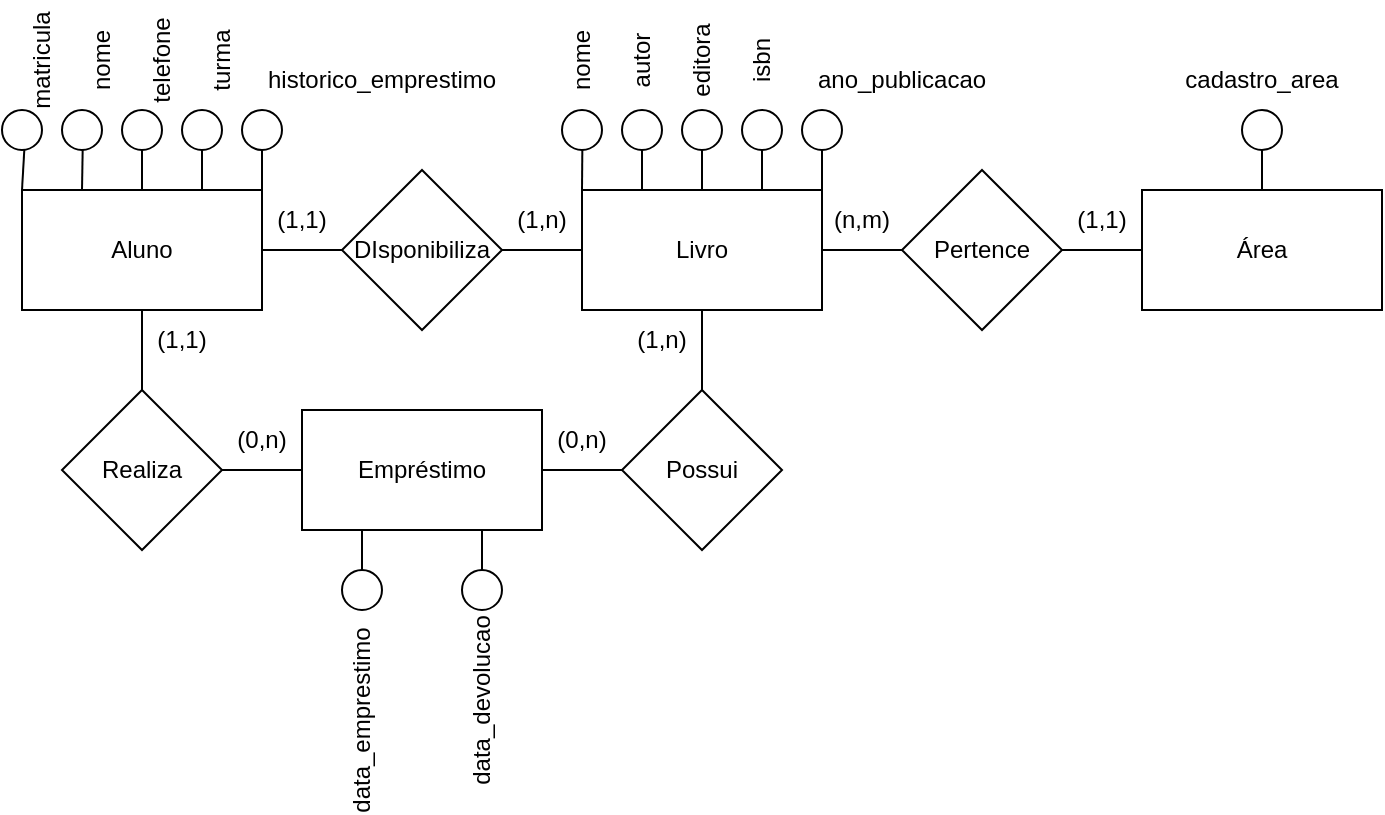 <mxfile version="17.4.5" type="github">
  <diagram id="tF14KPRrTxbMkAD9CByN" name="Page-1">
    <mxGraphModel dx="782" dy="680" grid="1" gridSize="10" guides="1" tooltips="1" connect="1" arrows="1" fold="1" page="1" pageScale="1" pageWidth="827" pageHeight="1169" math="0" shadow="0">
      <root>
        <mxCell id="0" />
        <mxCell id="1" parent="0" />
        <mxCell id="wpbdCy9JjfCmzwOieHoM-1" value="Aluno" style="rounded=0;whiteSpace=wrap;html=1;" parent="1" vertex="1">
          <mxGeometry x="20" y="120" width="120" height="60" as="geometry" />
        </mxCell>
        <mxCell id="wpbdCy9JjfCmzwOieHoM-2" value="DIsponibiliza" style="rhombus;whiteSpace=wrap;html=1;" parent="1" vertex="1">
          <mxGeometry x="180" y="110" width="80" height="80" as="geometry" />
        </mxCell>
        <mxCell id="wpbdCy9JjfCmzwOieHoM-3" value="Livro" style="rounded=0;whiteSpace=wrap;html=1;" parent="1" vertex="1">
          <mxGeometry x="300" y="120" width="120" height="60" as="geometry" />
        </mxCell>
        <mxCell id="wpbdCy9JjfCmzwOieHoM-5" value="Pertence" style="rhombus;whiteSpace=wrap;html=1;" parent="1" vertex="1">
          <mxGeometry x="460" y="110" width="80" height="80" as="geometry" />
        </mxCell>
        <mxCell id="wpbdCy9JjfCmzwOieHoM-6" value="Área" style="rounded=0;whiteSpace=wrap;html=1;" parent="1" vertex="1">
          <mxGeometry x="580" y="120" width="120" height="60" as="geometry" />
        </mxCell>
        <mxCell id="wpbdCy9JjfCmzwOieHoM-7" value="Realiza" style="rhombus;whiteSpace=wrap;html=1;" parent="1" vertex="1">
          <mxGeometry x="40" y="220" width="80" height="80" as="geometry" />
        </mxCell>
        <mxCell id="wpbdCy9JjfCmzwOieHoM-8" value="Empréstimo" style="rounded=0;whiteSpace=wrap;html=1;" parent="1" vertex="1">
          <mxGeometry x="160" y="230" width="120" height="60" as="geometry" />
        </mxCell>
        <mxCell id="wpbdCy9JjfCmzwOieHoM-9" value="Possui" style="rhombus;whiteSpace=wrap;html=1;" parent="1" vertex="1">
          <mxGeometry x="320" y="220" width="80" height="80" as="geometry" />
        </mxCell>
        <mxCell id="wpbdCy9JjfCmzwOieHoM-10" value="" style="endArrow=none;html=1;rounded=0;exitX=1;exitY=0.5;exitDx=0;exitDy=0;entryX=0;entryY=0.5;entryDx=0;entryDy=0;" parent="1" source="wpbdCy9JjfCmzwOieHoM-1" target="wpbdCy9JjfCmzwOieHoM-2" edge="1">
          <mxGeometry width="50" height="50" relative="1" as="geometry">
            <mxPoint x="150" y="170" as="sourcePoint" />
            <mxPoint x="200" y="120" as="targetPoint" />
          </mxGeometry>
        </mxCell>
        <mxCell id="wpbdCy9JjfCmzwOieHoM-11" value="" style="endArrow=none;html=1;rounded=0;exitX=1;exitY=0.5;exitDx=0;exitDy=0;entryX=0;entryY=0.5;entryDx=0;entryDy=0;" parent="1" source="wpbdCy9JjfCmzwOieHoM-2" target="wpbdCy9JjfCmzwOieHoM-3" edge="1">
          <mxGeometry width="50" height="50" relative="1" as="geometry">
            <mxPoint x="280" y="170" as="sourcePoint" />
            <mxPoint x="330" y="120" as="targetPoint" />
          </mxGeometry>
        </mxCell>
        <mxCell id="wpbdCy9JjfCmzwOieHoM-12" value="" style="endArrow=none;html=1;rounded=0;exitX=1;exitY=0.5;exitDx=0;exitDy=0;entryX=0;entryY=0.5;entryDx=0;entryDy=0;" parent="1" source="wpbdCy9JjfCmzwOieHoM-3" target="wpbdCy9JjfCmzwOieHoM-5" edge="1">
          <mxGeometry width="50" height="50" relative="1" as="geometry">
            <mxPoint x="430" y="170" as="sourcePoint" />
            <mxPoint x="480" y="120" as="targetPoint" />
          </mxGeometry>
        </mxCell>
        <mxCell id="wpbdCy9JjfCmzwOieHoM-13" value="" style="endArrow=none;html=1;rounded=0;exitX=1;exitY=0.5;exitDx=0;exitDy=0;entryX=0;entryY=0.5;entryDx=0;entryDy=0;" parent="1" source="wpbdCy9JjfCmzwOieHoM-5" target="wpbdCy9JjfCmzwOieHoM-6" edge="1">
          <mxGeometry width="50" height="50" relative="1" as="geometry">
            <mxPoint x="540" y="180" as="sourcePoint" />
            <mxPoint x="590" y="130" as="targetPoint" />
          </mxGeometry>
        </mxCell>
        <mxCell id="wpbdCy9JjfCmzwOieHoM-14" value="" style="endArrow=none;html=1;rounded=0;exitX=0.5;exitY=0;exitDx=0;exitDy=0;entryX=0.5;entryY=1;entryDx=0;entryDy=0;" parent="1" source="wpbdCy9JjfCmzwOieHoM-7" target="wpbdCy9JjfCmzwOieHoM-1" edge="1">
          <mxGeometry width="50" height="50" relative="1" as="geometry">
            <mxPoint x="60" y="210" as="sourcePoint" />
            <mxPoint x="110" y="160" as="targetPoint" />
          </mxGeometry>
        </mxCell>
        <mxCell id="wpbdCy9JjfCmzwOieHoM-17" value="" style="endArrow=none;html=1;rounded=0;entryX=0;entryY=0.5;entryDx=0;entryDy=0;" parent="1" target="wpbdCy9JjfCmzwOieHoM-8" edge="1">
          <mxGeometry width="50" height="50" relative="1" as="geometry">
            <mxPoint x="120" y="260" as="sourcePoint" />
            <mxPoint x="170" y="210" as="targetPoint" />
          </mxGeometry>
        </mxCell>
        <mxCell id="wpbdCy9JjfCmzwOieHoM-18" value="" style="endArrow=none;html=1;rounded=0;exitX=1;exitY=0.5;exitDx=0;exitDy=0;entryX=0;entryY=0.5;entryDx=0;entryDy=0;" parent="1" source="wpbdCy9JjfCmzwOieHoM-8" target="wpbdCy9JjfCmzwOieHoM-9" edge="1">
          <mxGeometry width="50" height="50" relative="1" as="geometry">
            <mxPoint x="320" y="280" as="sourcePoint" />
            <mxPoint x="370" y="230" as="targetPoint" />
          </mxGeometry>
        </mxCell>
        <mxCell id="wpbdCy9JjfCmzwOieHoM-19" value="" style="endArrow=none;html=1;rounded=0;entryX=0.5;entryY=1;entryDx=0;entryDy=0;exitX=0.5;exitY=0;exitDx=0;exitDy=0;" parent="1" source="wpbdCy9JjfCmzwOieHoM-9" target="wpbdCy9JjfCmzwOieHoM-3" edge="1">
          <mxGeometry width="50" height="50" relative="1" as="geometry">
            <mxPoint x="350" y="270" as="sourcePoint" />
            <mxPoint x="400" y="220" as="targetPoint" />
          </mxGeometry>
        </mxCell>
        <mxCell id="wpbdCy9JjfCmzwOieHoM-20" value="(1,1)" style="text;html=1;strokeColor=none;fillColor=none;align=center;verticalAlign=middle;whiteSpace=wrap;rounded=0;" parent="1" vertex="1">
          <mxGeometry x="130" y="120" width="60" height="30" as="geometry" />
        </mxCell>
        <mxCell id="wpbdCy9JjfCmzwOieHoM-23" value="(1,1)" style="text;html=1;strokeColor=none;fillColor=none;align=center;verticalAlign=middle;whiteSpace=wrap;rounded=0;" parent="1" vertex="1">
          <mxGeometry x="530" y="120" width="60" height="30" as="geometry" />
        </mxCell>
        <mxCell id="wpbdCy9JjfCmzwOieHoM-24" value="(1,1)" style="text;html=1;strokeColor=none;fillColor=none;align=center;verticalAlign=middle;whiteSpace=wrap;rounded=0;" parent="1" vertex="1">
          <mxGeometry x="70" y="180" width="60" height="30" as="geometry" />
        </mxCell>
        <mxCell id="wpbdCy9JjfCmzwOieHoM-25" value="(0,n)" style="text;html=1;strokeColor=none;fillColor=none;align=center;verticalAlign=middle;whiteSpace=wrap;rounded=0;" parent="1" vertex="1">
          <mxGeometry x="110" y="230" width="60" height="30" as="geometry" />
        </mxCell>
        <mxCell id="wpbdCy9JjfCmzwOieHoM-26" value="(0,n)" style="text;html=1;strokeColor=none;fillColor=none;align=center;verticalAlign=middle;whiteSpace=wrap;rounded=0;" parent="1" vertex="1">
          <mxGeometry x="270" y="230" width="60" height="30" as="geometry" />
        </mxCell>
        <mxCell id="wpbdCy9JjfCmzwOieHoM-27" value="(1,n)" style="text;html=1;strokeColor=none;fillColor=none;align=center;verticalAlign=middle;whiteSpace=wrap;rounded=0;" parent="1" vertex="1">
          <mxGeometry x="310" y="180" width="60" height="30" as="geometry" />
        </mxCell>
        <mxCell id="wpbdCy9JjfCmzwOieHoM-29" value="" style="ellipse;whiteSpace=wrap;html=1;aspect=fixed;" parent="1" vertex="1">
          <mxGeometry x="10" y="80" width="20" height="20" as="geometry" />
        </mxCell>
        <mxCell id="wpbdCy9JjfCmzwOieHoM-30" value="" style="ellipse;whiteSpace=wrap;html=1;aspect=fixed;" parent="1" vertex="1">
          <mxGeometry x="40" y="80" width="20" height="20" as="geometry" />
        </mxCell>
        <mxCell id="wpbdCy9JjfCmzwOieHoM-31" value="" style="ellipse;whiteSpace=wrap;html=1;aspect=fixed;" parent="1" vertex="1">
          <mxGeometry x="70" y="80" width="20" height="20" as="geometry" />
        </mxCell>
        <mxCell id="wpbdCy9JjfCmzwOieHoM-32" value="" style="ellipse;whiteSpace=wrap;html=1;aspect=fixed;" parent="1" vertex="1">
          <mxGeometry x="100" y="80" width="20" height="20" as="geometry" />
        </mxCell>
        <mxCell id="wpbdCy9JjfCmzwOieHoM-33" value="matricula" style="text;html=1;strokeColor=none;fillColor=none;align=center;verticalAlign=middle;whiteSpace=wrap;rounded=0;rotation=-90;" parent="1" vertex="1">
          <mxGeometry y="40" width="60" height="30" as="geometry" />
        </mxCell>
        <mxCell id="wpbdCy9JjfCmzwOieHoM-34" value="nome" style="text;html=1;strokeColor=none;fillColor=none;align=center;verticalAlign=middle;whiteSpace=wrap;rounded=0;rotation=-90;" parent="1" vertex="1">
          <mxGeometry x="30" y="40" width="60" height="30" as="geometry" />
        </mxCell>
        <mxCell id="wpbdCy9JjfCmzwOieHoM-35" value="telefone" style="text;html=1;strokeColor=none;fillColor=none;align=center;verticalAlign=middle;whiteSpace=wrap;rounded=0;rotation=-90;" parent="1" vertex="1">
          <mxGeometry x="60" y="40" width="60" height="30" as="geometry" />
        </mxCell>
        <mxCell id="wpbdCy9JjfCmzwOieHoM-36" value="turma" style="text;html=1;strokeColor=none;fillColor=none;align=center;verticalAlign=middle;whiteSpace=wrap;rounded=0;rotation=-90;" parent="1" vertex="1">
          <mxGeometry x="90" y="40" width="60" height="30" as="geometry" />
        </mxCell>
        <mxCell id="wpbdCy9JjfCmzwOieHoM-37" value="" style="ellipse;whiteSpace=wrap;html=1;aspect=fixed;" parent="1" vertex="1">
          <mxGeometry x="130" y="80" width="20" height="20" as="geometry" />
        </mxCell>
        <mxCell id="wpbdCy9JjfCmzwOieHoM-39" value="historico_emprestimo" style="text;html=1;strokeColor=none;fillColor=none;align=center;verticalAlign=middle;whiteSpace=wrap;rounded=0;rotation=0;" parent="1" vertex="1">
          <mxGeometry x="170" y="50" width="60" height="30" as="geometry" />
        </mxCell>
        <mxCell id="wpbdCy9JjfCmzwOieHoM-41" value="" style="endArrow=none;html=1;rounded=0;exitX=0.25;exitY=0;exitDx=0;exitDy=0;" parent="1" target="wpbdCy9JjfCmzwOieHoM-30" edge="1" source="wpbdCy9JjfCmzwOieHoM-1">
          <mxGeometry width="50" height="50" relative="1" as="geometry">
            <mxPoint x="60" y="120" as="sourcePoint" />
            <mxPoint x="100" y="100" as="targetPoint" />
          </mxGeometry>
        </mxCell>
        <mxCell id="wpbdCy9JjfCmzwOieHoM-42" value="" style="endArrow=none;html=1;rounded=0;exitX=0;exitY=0;exitDx=0;exitDy=0;" parent="1" target="wpbdCy9JjfCmzwOieHoM-29" edge="1" source="wpbdCy9JjfCmzwOieHoM-1">
          <mxGeometry width="50" height="50" relative="1" as="geometry">
            <mxPoint x="30" y="120" as="sourcePoint" />
            <mxPoint x="50" y="170" as="targetPoint" />
          </mxGeometry>
        </mxCell>
        <mxCell id="wpbdCy9JjfCmzwOieHoM-43" value="" style="endArrow=none;html=1;rounded=0;exitX=0.5;exitY=0;exitDx=0;exitDy=0;" parent="1" source="wpbdCy9JjfCmzwOieHoM-1" target="wpbdCy9JjfCmzwOieHoM-31" edge="1">
          <mxGeometry width="50" height="50" relative="1" as="geometry">
            <mxPoint x="70" y="170" as="sourcePoint" />
            <mxPoint x="120" y="120" as="targetPoint" />
          </mxGeometry>
        </mxCell>
        <mxCell id="wpbdCy9JjfCmzwOieHoM-44" value="" style="endArrow=none;html=1;rounded=0;" parent="1" target="wpbdCy9JjfCmzwOieHoM-37" edge="1">
          <mxGeometry width="50" height="50" relative="1" as="geometry">
            <mxPoint x="140" y="120" as="sourcePoint" />
            <mxPoint x="140" y="130" as="targetPoint" />
          </mxGeometry>
        </mxCell>
        <mxCell id="wpbdCy9JjfCmzwOieHoM-45" value="" style="endArrow=none;html=1;rounded=0;exitX=0.75;exitY=0;exitDx=0;exitDy=0;" parent="1" source="wpbdCy9JjfCmzwOieHoM-1" target="wpbdCy9JjfCmzwOieHoM-32" edge="1">
          <mxGeometry width="50" height="50" relative="1" as="geometry">
            <mxPoint x="100" y="160" as="sourcePoint" />
            <mxPoint x="150" y="110" as="targetPoint" />
          </mxGeometry>
        </mxCell>
        <mxCell id="wpbdCy9JjfCmzwOieHoM-46" value="" style="ellipse;whiteSpace=wrap;html=1;aspect=fixed;" parent="1" vertex="1">
          <mxGeometry x="290" y="80" width="20" height="20" as="geometry" />
        </mxCell>
        <mxCell id="wpbdCy9JjfCmzwOieHoM-47" value="" style="ellipse;whiteSpace=wrap;html=1;aspect=fixed;" parent="1" vertex="1">
          <mxGeometry x="320" y="80" width="20" height="20" as="geometry" />
        </mxCell>
        <mxCell id="wpbdCy9JjfCmzwOieHoM-48" value="" style="ellipse;whiteSpace=wrap;html=1;aspect=fixed;" parent="1" vertex="1">
          <mxGeometry x="350" y="80" width="20" height="20" as="geometry" />
        </mxCell>
        <mxCell id="wpbdCy9JjfCmzwOieHoM-49" value="" style="ellipse;whiteSpace=wrap;html=1;aspect=fixed;" parent="1" vertex="1">
          <mxGeometry x="380" y="80" width="20" height="20" as="geometry" />
        </mxCell>
        <mxCell id="wpbdCy9JjfCmzwOieHoM-50" value="" style="ellipse;whiteSpace=wrap;html=1;aspect=fixed;" parent="1" vertex="1">
          <mxGeometry x="410" y="80" width="20" height="20" as="geometry" />
        </mxCell>
        <mxCell id="wpbdCy9JjfCmzwOieHoM-51" value="nome" style="text;html=1;strokeColor=none;fillColor=none;align=center;verticalAlign=middle;whiteSpace=wrap;rounded=0;rotation=-90;" parent="1" vertex="1">
          <mxGeometry x="270" y="40" width="60" height="30" as="geometry" />
        </mxCell>
        <mxCell id="wpbdCy9JjfCmzwOieHoM-52" value="autor" style="text;html=1;strokeColor=none;fillColor=none;align=center;verticalAlign=middle;whiteSpace=wrap;rounded=0;rotation=-90;" parent="1" vertex="1">
          <mxGeometry x="300" y="40" width="60" height="30" as="geometry" />
        </mxCell>
        <mxCell id="wpbdCy9JjfCmzwOieHoM-53" value="editora" style="text;html=1;strokeColor=none;fillColor=none;align=center;verticalAlign=middle;whiteSpace=wrap;rounded=0;rotation=-90;" parent="1" vertex="1">
          <mxGeometry x="330" y="40" width="60" height="30" as="geometry" />
        </mxCell>
        <mxCell id="wpbdCy9JjfCmzwOieHoM-54" value="isbn" style="text;html=1;strokeColor=none;fillColor=none;align=center;verticalAlign=middle;whiteSpace=wrap;rounded=0;rotation=-90;" parent="1" vertex="1">
          <mxGeometry x="360" y="40" width="60" height="30" as="geometry" />
        </mxCell>
        <mxCell id="wpbdCy9JjfCmzwOieHoM-55" value="ano_publicacao" style="text;html=1;strokeColor=none;fillColor=none;align=center;verticalAlign=middle;whiteSpace=wrap;rounded=0;rotation=0;" parent="1" vertex="1">
          <mxGeometry x="430" y="50" width="60" height="30" as="geometry" />
        </mxCell>
        <mxCell id="wpbdCy9JjfCmzwOieHoM-56" value="cadastro_area" style="text;html=1;strokeColor=none;fillColor=none;align=center;verticalAlign=middle;whiteSpace=wrap;rounded=0;" parent="1" vertex="1">
          <mxGeometry x="610" y="50" width="60" height="30" as="geometry" />
        </mxCell>
        <mxCell id="wpbdCy9JjfCmzwOieHoM-57" value="" style="ellipse;whiteSpace=wrap;html=1;aspect=fixed;" parent="1" vertex="1">
          <mxGeometry x="630" y="80" width="20" height="20" as="geometry" />
        </mxCell>
        <mxCell id="wpbdCy9JjfCmzwOieHoM-58" value="" style="endArrow=none;html=1;rounded=0;entryX=0.5;entryY=1;entryDx=0;entryDy=0;exitX=0.5;exitY=0;exitDx=0;exitDy=0;" parent="1" source="wpbdCy9JjfCmzwOieHoM-6" target="wpbdCy9JjfCmzwOieHoM-57" edge="1">
          <mxGeometry width="50" height="50" relative="1" as="geometry">
            <mxPoint x="630" y="160" as="sourcePoint" />
            <mxPoint x="680" y="110" as="targetPoint" />
          </mxGeometry>
        </mxCell>
        <mxCell id="wpbdCy9JjfCmzwOieHoM-60" value="" style="ellipse;whiteSpace=wrap;html=1;aspect=fixed;" parent="1" vertex="1">
          <mxGeometry x="180" y="310" width="20" height="20" as="geometry" />
        </mxCell>
        <mxCell id="wpbdCy9JjfCmzwOieHoM-61" value="" style="ellipse;whiteSpace=wrap;html=1;aspect=fixed;" parent="1" vertex="1">
          <mxGeometry x="240" y="310" width="20" height="20" as="geometry" />
        </mxCell>
        <mxCell id="wpbdCy9JjfCmzwOieHoM-62" value="" style="endArrow=none;html=1;rounded=0;entryX=0.25;entryY=1;entryDx=0;entryDy=0;exitX=0.5;exitY=0;exitDx=0;exitDy=0;" parent="1" source="wpbdCy9JjfCmzwOieHoM-60" target="wpbdCy9JjfCmzwOieHoM-8" edge="1">
          <mxGeometry width="50" height="50" relative="1" as="geometry">
            <mxPoint x="90" y="360" as="sourcePoint" />
            <mxPoint x="140" y="310" as="targetPoint" />
          </mxGeometry>
        </mxCell>
        <mxCell id="wpbdCy9JjfCmzwOieHoM-63" value="" style="endArrow=none;html=1;rounded=0;entryX=0.75;entryY=1;entryDx=0;entryDy=0;exitX=0.5;exitY=0;exitDx=0;exitDy=0;" parent="1" source="wpbdCy9JjfCmzwOieHoM-61" target="wpbdCy9JjfCmzwOieHoM-8" edge="1">
          <mxGeometry width="50" height="50" relative="1" as="geometry">
            <mxPoint x="220" y="390" as="sourcePoint" />
            <mxPoint x="270" y="340" as="targetPoint" />
          </mxGeometry>
        </mxCell>
        <mxCell id="wpbdCy9JjfCmzwOieHoM-64" value="&lt;div&gt;data_emprestimo&lt;br&gt;&lt;/div&gt;" style="text;html=1;strokeColor=none;fillColor=none;align=center;verticalAlign=middle;whiteSpace=wrap;rounded=0;rotation=-90;" parent="1" vertex="1">
          <mxGeometry x="160" y="370" width="60" height="30" as="geometry" />
        </mxCell>
        <mxCell id="wpbdCy9JjfCmzwOieHoM-65" value="data_devolucao" style="text;html=1;strokeColor=none;fillColor=none;align=center;verticalAlign=middle;whiteSpace=wrap;rounded=0;rotation=-90;" parent="1" vertex="1">
          <mxGeometry x="220" y="360" width="60" height="30" as="geometry" />
        </mxCell>
        <mxCell id="8BCJ3VxyEi-yzPAP-h8r-1" value="" style="endArrow=none;html=1;rounded=0;exitX=0;exitY=0;exitDx=0;exitDy=0;" edge="1" parent="1" source="wpbdCy9JjfCmzwOieHoM-3" target="wpbdCy9JjfCmzwOieHoM-46">
          <mxGeometry width="50" height="50" relative="1" as="geometry">
            <mxPoint x="310" y="110" as="sourcePoint" />
            <mxPoint x="330" y="100" as="targetPoint" />
          </mxGeometry>
        </mxCell>
        <mxCell id="8BCJ3VxyEi-yzPAP-h8r-2" value="" style="endArrow=none;html=1;rounded=0;exitX=0.25;exitY=0;exitDx=0;exitDy=0;" edge="1" parent="1" source="wpbdCy9JjfCmzwOieHoM-3" target="wpbdCy9JjfCmzwOieHoM-47">
          <mxGeometry width="50" height="50" relative="1" as="geometry">
            <mxPoint x="290" y="150" as="sourcePoint" />
            <mxPoint x="340" y="100" as="targetPoint" />
          </mxGeometry>
        </mxCell>
        <mxCell id="8BCJ3VxyEi-yzPAP-h8r-3" value="" style="endArrow=none;html=1;rounded=0;exitX=0.5;exitY=0;exitDx=0;exitDy=0;" edge="1" parent="1" source="wpbdCy9JjfCmzwOieHoM-3" target="wpbdCy9JjfCmzwOieHoM-48">
          <mxGeometry width="50" height="50" relative="1" as="geometry">
            <mxPoint x="330" y="160" as="sourcePoint" />
            <mxPoint x="380" y="110" as="targetPoint" />
          </mxGeometry>
        </mxCell>
        <mxCell id="8BCJ3VxyEi-yzPAP-h8r-4" value="" style="endArrow=none;html=1;rounded=0;exitX=0.75;exitY=0;exitDx=0;exitDy=0;" edge="1" parent="1" source="wpbdCy9JjfCmzwOieHoM-3" target="wpbdCy9JjfCmzwOieHoM-49">
          <mxGeometry width="50" height="50" relative="1" as="geometry">
            <mxPoint x="310" y="130" as="sourcePoint" />
            <mxPoint x="360" y="80" as="targetPoint" />
          </mxGeometry>
        </mxCell>
        <mxCell id="8BCJ3VxyEi-yzPAP-h8r-5" value="" style="endArrow=none;html=1;rounded=0;entryX=1;entryY=0;entryDx=0;entryDy=0;" edge="1" parent="1" source="wpbdCy9JjfCmzwOieHoM-50" target="wpbdCy9JjfCmzwOieHoM-3">
          <mxGeometry width="50" height="50" relative="1" as="geometry">
            <mxPoint x="310" y="130" as="sourcePoint" />
            <mxPoint x="420" y="110" as="targetPoint" />
          </mxGeometry>
        </mxCell>
        <mxCell id="8BCJ3VxyEi-yzPAP-h8r-6" value="(1,n)" style="text;html=1;strokeColor=none;fillColor=none;align=center;verticalAlign=middle;whiteSpace=wrap;rounded=0;" vertex="1" parent="1">
          <mxGeometry x="250" y="120" width="60" height="30" as="geometry" />
        </mxCell>
        <mxCell id="8BCJ3VxyEi-yzPAP-h8r-7" value="(n,m)" style="text;html=1;strokeColor=none;fillColor=none;align=center;verticalAlign=middle;whiteSpace=wrap;rounded=0;" vertex="1" parent="1">
          <mxGeometry x="410" y="120" width="60" height="30" as="geometry" />
        </mxCell>
      </root>
    </mxGraphModel>
  </diagram>
</mxfile>
